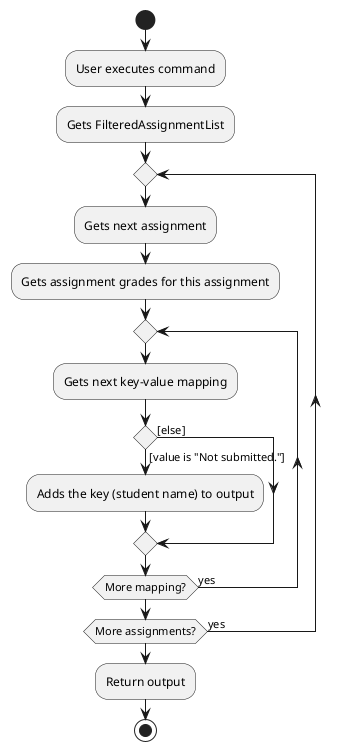 @startuml
start
:User executes command;
:Gets FilteredAssignmentList;
repeat
:Gets next assignment;
:Gets assignment grades for this assignment;
repeat
:Gets next key-value mapping;

if () then ([value is "Not submitted."])
    :Adds the key (student name) to output;
else ([else])
endif
repeat while (More mapping?) is (yes)
repeat while (More assignments?) is (yes)
:Return output;
stop
@enduml
